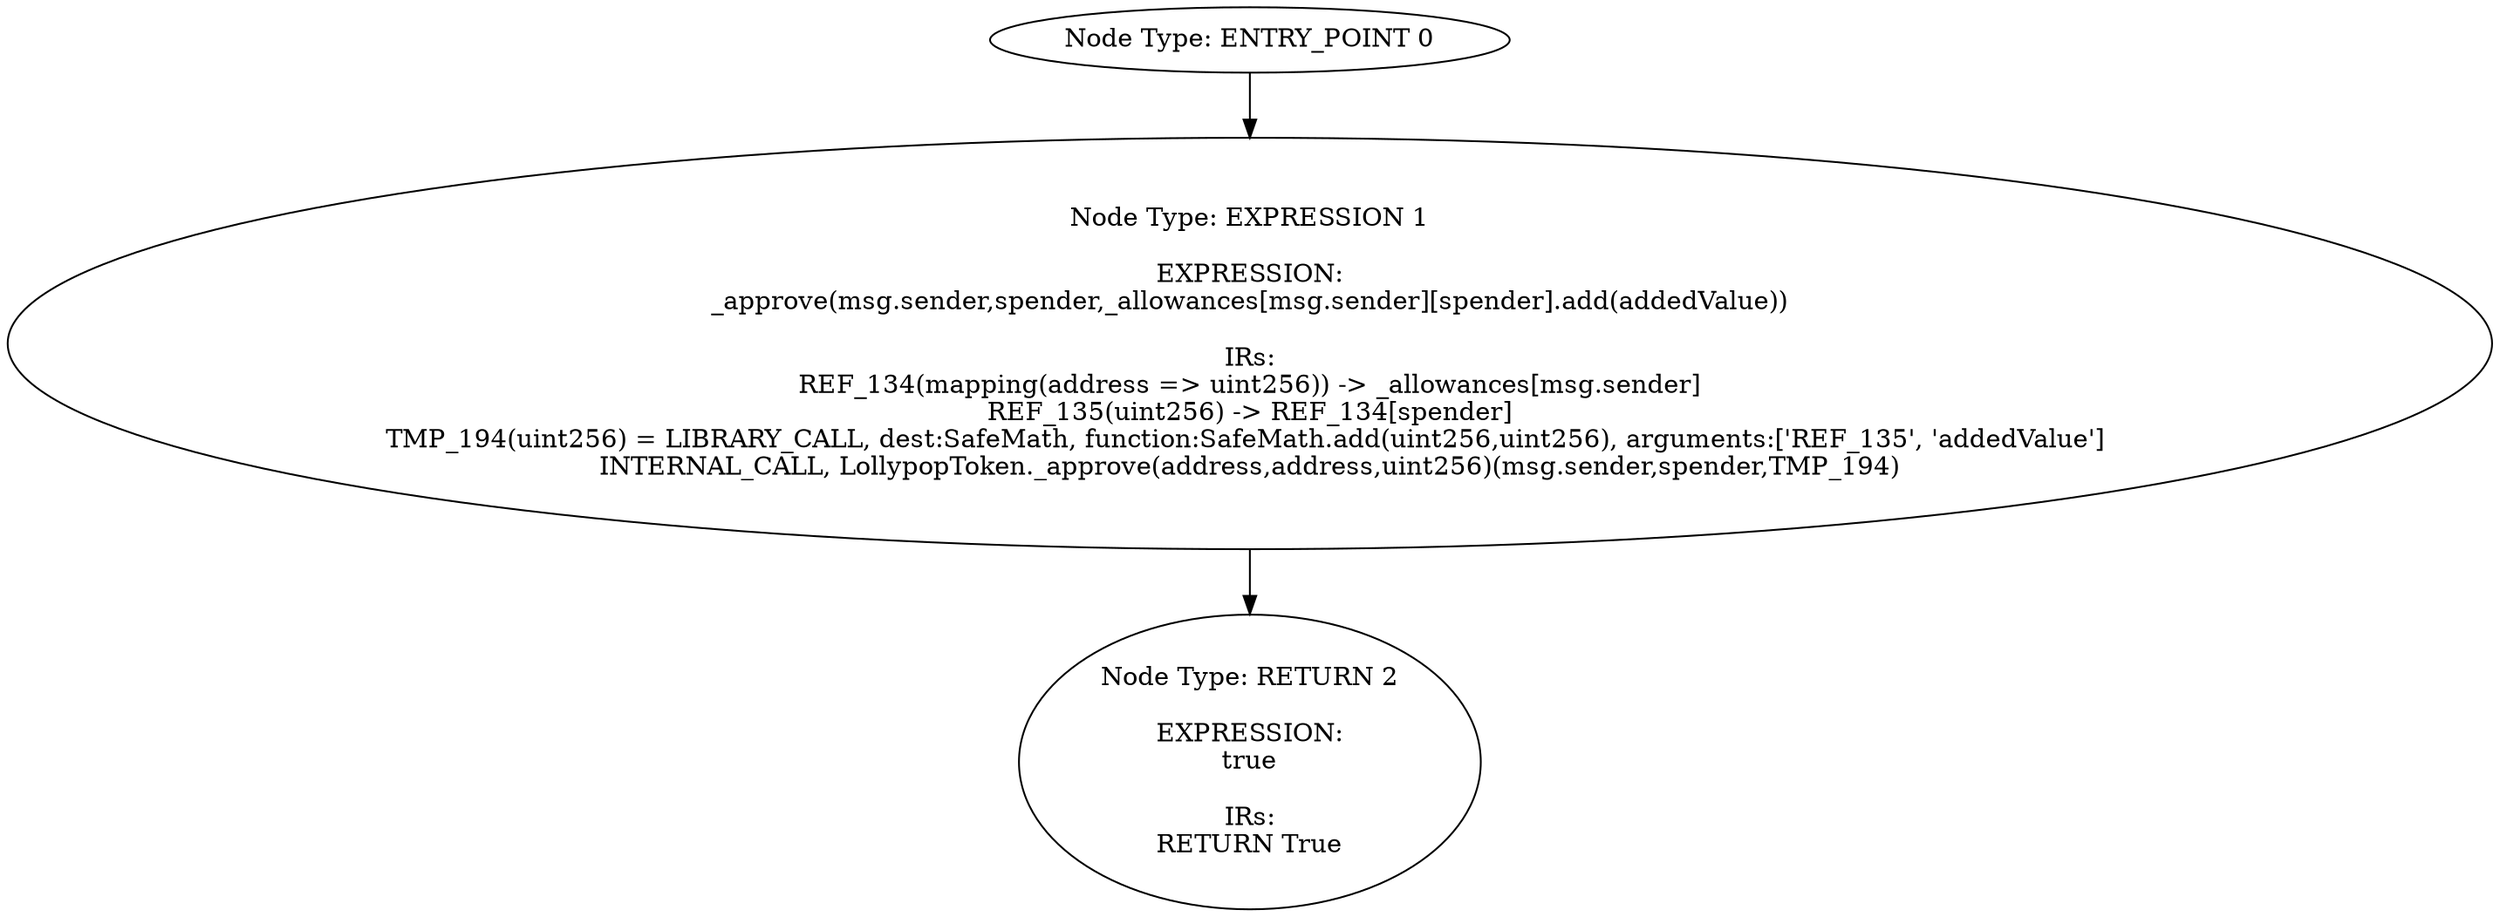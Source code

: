 digraph{
0[label="Node Type: ENTRY_POINT 0
"];
0->1;
1[label="Node Type: EXPRESSION 1

EXPRESSION:
_approve(msg.sender,spender,_allowances[msg.sender][spender].add(addedValue))

IRs:
REF_134(mapping(address => uint256)) -> _allowances[msg.sender]
REF_135(uint256) -> REF_134[spender]
TMP_194(uint256) = LIBRARY_CALL, dest:SafeMath, function:SafeMath.add(uint256,uint256), arguments:['REF_135', 'addedValue'] 
INTERNAL_CALL, LollypopToken._approve(address,address,uint256)(msg.sender,spender,TMP_194)"];
1->2;
2[label="Node Type: RETURN 2

EXPRESSION:
true

IRs:
RETURN True"];
}
